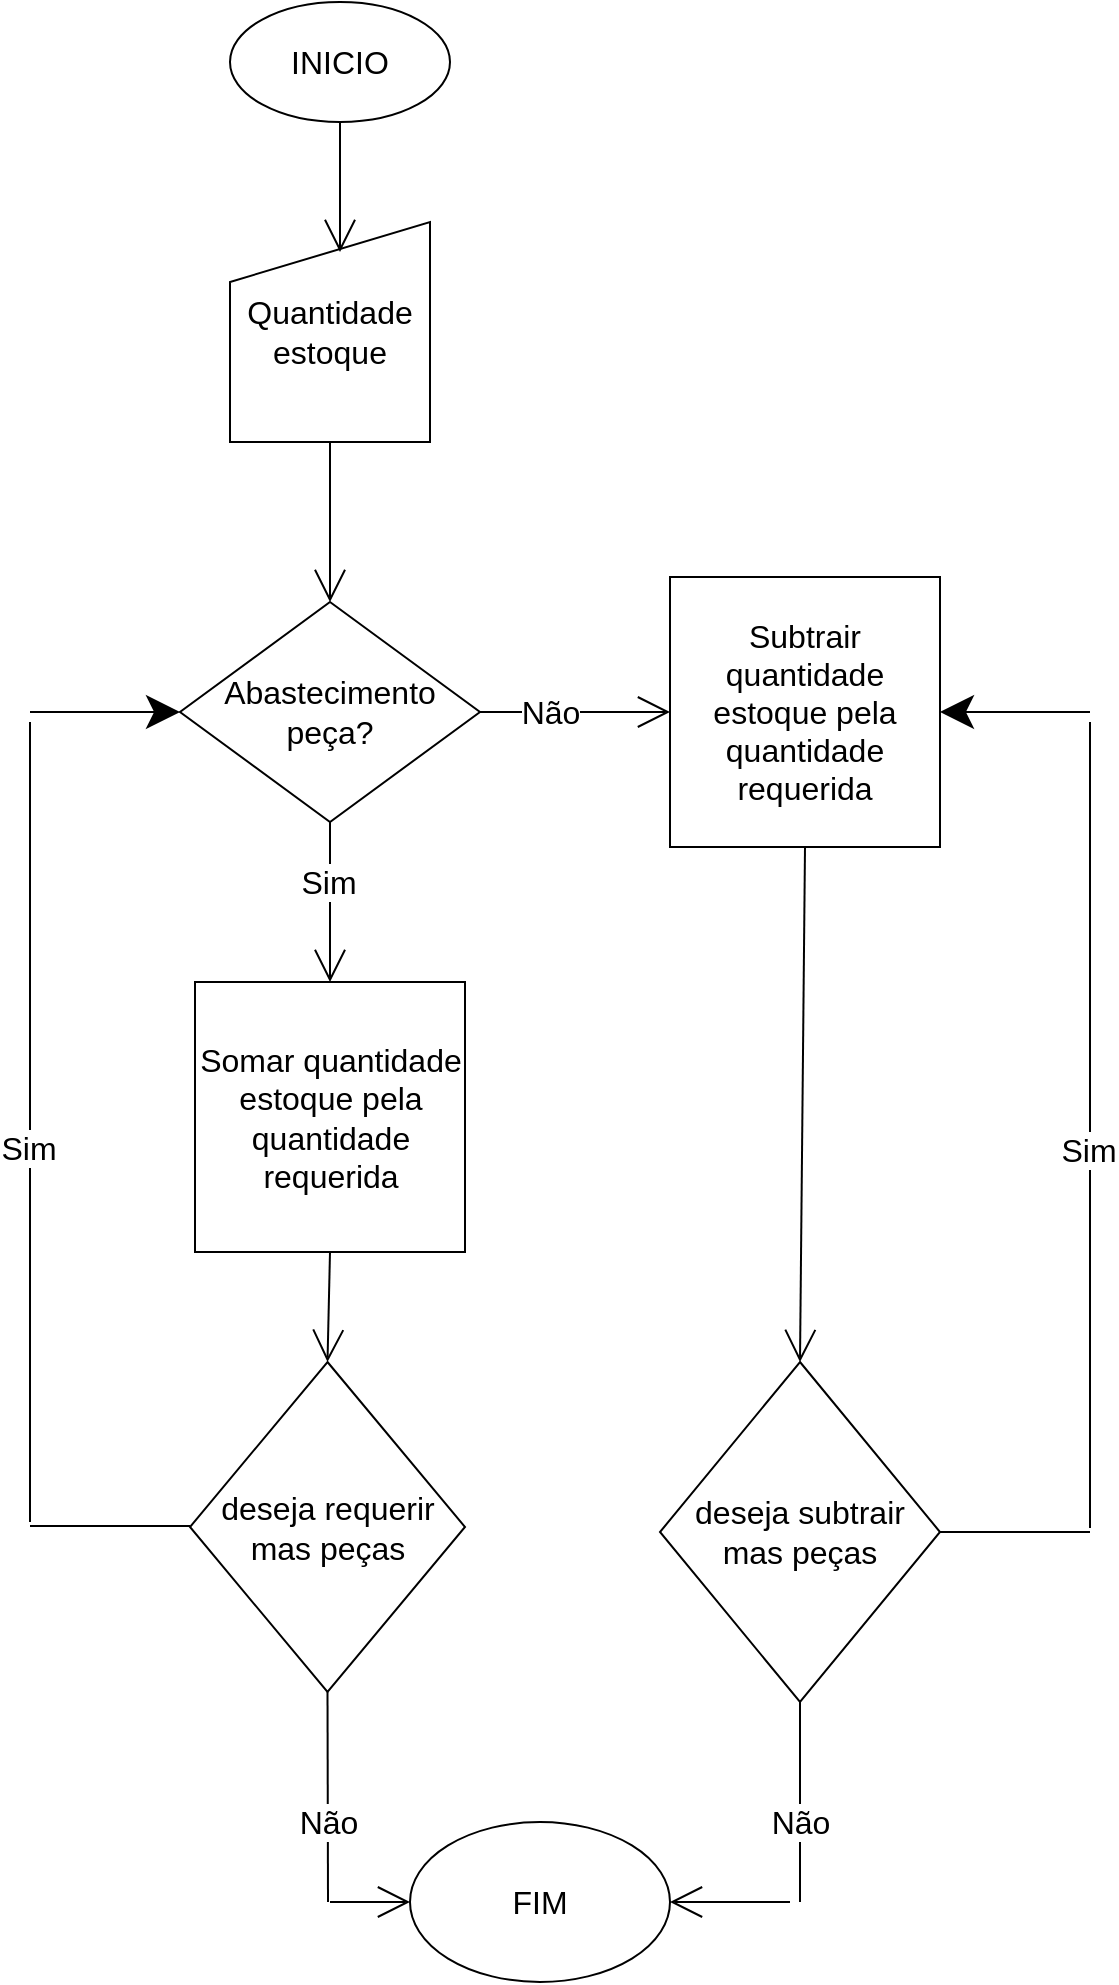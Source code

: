 <mxfile version="20.6.2" type="github">
  <diagram id="C5RBs43oDa-KdzZeNtuy" name="Page-1">
    <mxGraphModel dx="871" dy="642" grid="1" gridSize="10" guides="1" tooltips="1" connect="1" arrows="1" fold="1" page="1" pageScale="1" pageWidth="827" pageHeight="1169" math="0" shadow="0">
      <root>
        <mxCell id="WIyWlLk6GJQsqaUBKTNV-0" />
        <mxCell id="WIyWlLk6GJQsqaUBKTNV-1" parent="WIyWlLk6GJQsqaUBKTNV-0" />
        <mxCell id="hyacO7NctmVlxOkXS1On-0" value="INICIO" style="ellipse;whiteSpace=wrap;html=1;fontSize=16;" vertex="1" parent="WIyWlLk6GJQsqaUBKTNV-1">
          <mxGeometry x="170" y="10" width="110" height="60" as="geometry" />
        </mxCell>
        <mxCell id="hyacO7NctmVlxOkXS1On-1" value="FIM" style="ellipse;whiteSpace=wrap;html=1;fontSize=16;" vertex="1" parent="WIyWlLk6GJQsqaUBKTNV-1">
          <mxGeometry x="260" y="920" width="130" height="80" as="geometry" />
        </mxCell>
        <mxCell id="hyacO7NctmVlxOkXS1On-2" value="Quantidade estoque" style="shape=manualInput;whiteSpace=wrap;html=1;fontSize=16;" vertex="1" parent="WIyWlLk6GJQsqaUBKTNV-1">
          <mxGeometry x="170" y="120" width="100" height="110" as="geometry" />
        </mxCell>
        <mxCell id="hyacO7NctmVlxOkXS1On-3" value="" style="edgeStyle=none;orthogonalLoop=1;jettySize=auto;html=1;rounded=0;fontSize=12;endArrow=open;startSize=14;endSize=14;sourcePerimeterSpacing=8;targetPerimeterSpacing=8;curved=1;exitX=0.5;exitY=1;exitDx=0;exitDy=0;entryX=0.55;entryY=0.136;entryDx=0;entryDy=0;entryPerimeter=0;" edge="1" parent="WIyWlLk6GJQsqaUBKTNV-1" source="hyacO7NctmVlxOkXS1On-0" target="hyacO7NctmVlxOkXS1On-2">
          <mxGeometry width="140" relative="1" as="geometry">
            <mxPoint x="260" y="90" as="sourcePoint" />
            <mxPoint x="400" y="90" as="targetPoint" />
            <Array as="points" />
          </mxGeometry>
        </mxCell>
        <mxCell id="hyacO7NctmVlxOkXS1On-20" style="edgeStyle=none;curved=1;rounded=0;orthogonalLoop=1;jettySize=auto;html=1;exitX=0.5;exitY=1;exitDx=0;exitDy=0;entryX=0.5;entryY=0;entryDx=0;entryDy=0;fontSize=12;endArrow=open;startSize=14;endSize=14;sourcePerimeterSpacing=8;targetPerimeterSpacing=8;" edge="1" parent="WIyWlLk6GJQsqaUBKTNV-1" source="hyacO7NctmVlxOkXS1On-6" target="hyacO7NctmVlxOkXS1On-17">
          <mxGeometry relative="1" as="geometry" />
        </mxCell>
        <mxCell id="hyacO7NctmVlxOkXS1On-21" value="Sim" style="edgeLabel;html=1;align=center;verticalAlign=middle;resizable=0;points=[];fontSize=16;" vertex="1" connectable="0" parent="hyacO7NctmVlxOkXS1On-20">
          <mxGeometry x="0.675" y="-1" relative="1" as="geometry">
            <mxPoint y="-37" as="offset" />
          </mxGeometry>
        </mxCell>
        <mxCell id="hyacO7NctmVlxOkXS1On-6" value="Abastecimento peça?" style="rhombus;whiteSpace=wrap;html=1;fontSize=16;" vertex="1" parent="WIyWlLk6GJQsqaUBKTNV-1">
          <mxGeometry x="145" y="310" width="150" height="110" as="geometry" />
        </mxCell>
        <mxCell id="hyacO7NctmVlxOkXS1On-26" style="edgeStyle=none;curved=1;rounded=0;orthogonalLoop=1;jettySize=auto;html=1;exitX=0.5;exitY=1;exitDx=0;exitDy=0;entryX=0.5;entryY=0;entryDx=0;entryDy=0;fontSize=12;endArrow=open;startSize=14;endSize=14;sourcePerimeterSpacing=8;targetPerimeterSpacing=8;" edge="1" parent="WIyWlLk6GJQsqaUBKTNV-1" source="hyacO7NctmVlxOkXS1On-7" target="hyacO7NctmVlxOkXS1On-25">
          <mxGeometry relative="1" as="geometry" />
        </mxCell>
        <mxCell id="hyacO7NctmVlxOkXS1On-7" value="Subtrair quantidade estoque pela quantidade requerida" style="whiteSpace=wrap;html=1;aspect=fixed;fontSize=16;" vertex="1" parent="WIyWlLk6GJQsqaUBKTNV-1">
          <mxGeometry x="390" y="297.5" width="135" height="135" as="geometry" />
        </mxCell>
        <mxCell id="hyacO7NctmVlxOkXS1On-8" value="" style="edgeStyle=none;orthogonalLoop=1;jettySize=auto;html=1;rounded=0;fontSize=12;endArrow=open;startSize=14;endSize=14;sourcePerimeterSpacing=8;targetPerimeterSpacing=8;curved=1;exitX=1;exitY=0.5;exitDx=0;exitDy=0;entryX=0;entryY=0.5;entryDx=0;entryDy=0;" edge="1" parent="WIyWlLk6GJQsqaUBKTNV-1" source="hyacO7NctmVlxOkXS1On-6" target="hyacO7NctmVlxOkXS1On-7">
          <mxGeometry width="140" relative="1" as="geometry">
            <mxPoint x="300" y="80" as="sourcePoint" />
            <mxPoint x="440" y="80" as="targetPoint" />
            <Array as="points" />
          </mxGeometry>
        </mxCell>
        <mxCell id="hyacO7NctmVlxOkXS1On-16" value="Não" style="edgeLabel;html=1;align=center;verticalAlign=middle;resizable=0;points=[];fontSize=16;" vertex="1" connectable="0" parent="hyacO7NctmVlxOkXS1On-8">
          <mxGeometry x="0.347" y="-1" relative="1" as="geometry">
            <mxPoint x="-29" y="-1" as="offset" />
          </mxGeometry>
        </mxCell>
        <mxCell id="hyacO7NctmVlxOkXS1On-13" value="" style="edgeStyle=none;orthogonalLoop=1;jettySize=auto;html=1;rounded=0;fontSize=12;endArrow=open;startSize=14;endSize=14;sourcePerimeterSpacing=8;targetPerimeterSpacing=8;curved=1;exitX=0.5;exitY=1;exitDx=0;exitDy=0;entryX=0.5;entryY=0;entryDx=0;entryDy=0;" edge="1" parent="WIyWlLk6GJQsqaUBKTNV-1" source="hyacO7NctmVlxOkXS1On-2" target="hyacO7NctmVlxOkXS1On-6">
          <mxGeometry width="140" relative="1" as="geometry">
            <mxPoint x="230" y="220" as="sourcePoint" />
            <mxPoint x="370" y="220" as="targetPoint" />
            <Array as="points" />
          </mxGeometry>
        </mxCell>
        <mxCell id="hyacO7NctmVlxOkXS1On-23" style="edgeStyle=none;curved=1;rounded=0;orthogonalLoop=1;jettySize=auto;html=1;exitX=0.5;exitY=1;exitDx=0;exitDy=0;entryX=0.5;entryY=0;entryDx=0;entryDy=0;fontSize=12;endArrow=open;startSize=14;endSize=14;sourcePerimeterSpacing=8;targetPerimeterSpacing=8;" edge="1" parent="WIyWlLk6GJQsqaUBKTNV-1" source="hyacO7NctmVlxOkXS1On-17" target="hyacO7NctmVlxOkXS1On-22">
          <mxGeometry relative="1" as="geometry" />
        </mxCell>
        <mxCell id="hyacO7NctmVlxOkXS1On-17" value="Somar quantidade estoque pela quantidade requerida" style="whiteSpace=wrap;html=1;aspect=fixed;fontSize=16;" vertex="1" parent="WIyWlLk6GJQsqaUBKTNV-1">
          <mxGeometry x="152.5" y="500" width="135" height="135" as="geometry" />
        </mxCell>
        <mxCell id="hyacO7NctmVlxOkXS1On-36" style="edgeStyle=none;curved=1;rounded=0;orthogonalLoop=1;jettySize=auto;html=1;entryX=0;entryY=0.5;entryDx=0;entryDy=0;fontSize=12;endArrow=open;startSize=14;endSize=14;sourcePerimeterSpacing=8;targetPerimeterSpacing=8;" edge="1" parent="WIyWlLk6GJQsqaUBKTNV-1" target="hyacO7NctmVlxOkXS1On-1">
          <mxGeometry relative="1" as="geometry">
            <mxPoint x="220" y="960" as="sourcePoint" />
          </mxGeometry>
        </mxCell>
        <mxCell id="hyacO7NctmVlxOkXS1On-22" value="deseja requerir mas peças" style="rhombus;whiteSpace=wrap;html=1;fontSize=16;" vertex="1" parent="WIyWlLk6GJQsqaUBKTNV-1">
          <mxGeometry x="150" y="690" width="137.5" height="165" as="geometry" />
        </mxCell>
        <mxCell id="hyacO7NctmVlxOkXS1On-34" style="edgeStyle=none;curved=1;rounded=0;orthogonalLoop=1;jettySize=auto;html=1;entryX=1;entryY=0.5;entryDx=0;entryDy=0;fontSize=12;endArrow=open;startSize=14;endSize=14;sourcePerimeterSpacing=8;targetPerimeterSpacing=8;" edge="1" parent="WIyWlLk6GJQsqaUBKTNV-1" target="hyacO7NctmVlxOkXS1On-1">
          <mxGeometry relative="1" as="geometry">
            <mxPoint x="450" y="960" as="sourcePoint" />
          </mxGeometry>
        </mxCell>
        <mxCell id="hyacO7NctmVlxOkXS1On-25" value="deseja subtrair mas peças" style="rhombus;whiteSpace=wrap;html=1;fontSize=16;" vertex="1" parent="WIyWlLk6GJQsqaUBKTNV-1">
          <mxGeometry x="385" y="690" width="140" height="170" as="geometry" />
        </mxCell>
        <mxCell id="hyacO7NctmVlxOkXS1On-38" value="" style="endArrow=none;html=1;rounded=0;fontSize=12;startSize=14;endSize=14;sourcePerimeterSpacing=8;targetPerimeterSpacing=8;curved=1;entryX=1;entryY=0.5;entryDx=0;entryDy=0;" edge="1" parent="WIyWlLk6GJQsqaUBKTNV-1" target="hyacO7NctmVlxOkXS1On-25">
          <mxGeometry width="50" height="50" relative="1" as="geometry">
            <mxPoint x="600" y="775" as="sourcePoint" />
            <mxPoint x="470" y="510" as="targetPoint" />
          </mxGeometry>
        </mxCell>
        <mxCell id="hyacO7NctmVlxOkXS1On-39" value="" style="endArrow=none;html=1;rounded=0;fontSize=12;startSize=14;endSize=14;sourcePerimeterSpacing=8;targetPerimeterSpacing=8;curved=1;" edge="1" parent="WIyWlLk6GJQsqaUBKTNV-1">
          <mxGeometry width="50" height="50" relative="1" as="geometry">
            <mxPoint x="600" y="773" as="sourcePoint" />
            <mxPoint x="600" y="370" as="targetPoint" />
          </mxGeometry>
        </mxCell>
        <mxCell id="hyacO7NctmVlxOkXS1On-41" value="Sim" style="edgeLabel;html=1;align=center;verticalAlign=middle;resizable=0;points=[];fontSize=16;" vertex="1" connectable="0" parent="hyacO7NctmVlxOkXS1On-39">
          <mxGeometry x="-0.062" y="1" relative="1" as="geometry">
            <mxPoint as="offset" />
          </mxGeometry>
        </mxCell>
        <mxCell id="hyacO7NctmVlxOkXS1On-40" value="" style="endArrow=classic;html=1;rounded=0;fontSize=12;startSize=14;endSize=14;sourcePerimeterSpacing=8;targetPerimeterSpacing=8;curved=1;entryX=1;entryY=0.5;entryDx=0;entryDy=0;" edge="1" parent="WIyWlLk6GJQsqaUBKTNV-1" target="hyacO7NctmVlxOkXS1On-7">
          <mxGeometry width="50" height="50" relative="1" as="geometry">
            <mxPoint x="600" y="365" as="sourcePoint" />
            <mxPoint x="470" y="410" as="targetPoint" />
          </mxGeometry>
        </mxCell>
        <mxCell id="hyacO7NctmVlxOkXS1On-42" value="" style="endArrow=none;html=1;rounded=0;fontSize=12;startSize=14;endSize=14;sourcePerimeterSpacing=8;targetPerimeterSpacing=8;curved=1;" edge="1" parent="WIyWlLk6GJQsqaUBKTNV-1">
          <mxGeometry width="50" height="50" relative="1" as="geometry">
            <mxPoint x="70" y="770" as="sourcePoint" />
            <mxPoint x="70" y="370" as="targetPoint" />
          </mxGeometry>
        </mxCell>
        <mxCell id="hyacO7NctmVlxOkXS1On-43" value="Sim" style="edgeLabel;html=1;align=center;verticalAlign=middle;resizable=0;points=[];fontSize=16;" vertex="1" connectable="0" parent="hyacO7NctmVlxOkXS1On-42">
          <mxGeometry x="-0.062" y="1" relative="1" as="geometry">
            <mxPoint as="offset" />
          </mxGeometry>
        </mxCell>
        <mxCell id="hyacO7NctmVlxOkXS1On-44" value="" style="endArrow=none;html=1;rounded=0;fontSize=12;startSize=14;endSize=14;sourcePerimeterSpacing=8;targetPerimeterSpacing=8;curved=1;" edge="1" parent="WIyWlLk6GJQsqaUBKTNV-1">
          <mxGeometry width="50" height="50" relative="1" as="geometry">
            <mxPoint x="150" y="772" as="sourcePoint" />
            <mxPoint x="70" y="772" as="targetPoint" />
          </mxGeometry>
        </mxCell>
        <mxCell id="hyacO7NctmVlxOkXS1On-45" value="" style="endArrow=classic;html=1;rounded=0;fontSize=12;startSize=14;endSize=14;sourcePerimeterSpacing=8;targetPerimeterSpacing=8;curved=1;entryX=0;entryY=0.5;entryDx=0;entryDy=0;" edge="1" parent="WIyWlLk6GJQsqaUBKTNV-1" target="hyacO7NctmVlxOkXS1On-6">
          <mxGeometry width="50" height="50" relative="1" as="geometry">
            <mxPoint x="70" y="365" as="sourcePoint" />
            <mxPoint x="160" y="430" as="targetPoint" />
          </mxGeometry>
        </mxCell>
        <mxCell id="hyacO7NctmVlxOkXS1On-46" value="" style="endArrow=none;html=1;rounded=0;fontSize=12;startSize=14;endSize=14;sourcePerimeterSpacing=8;targetPerimeterSpacing=8;curved=1;entryX=0.5;entryY=1;entryDx=0;entryDy=0;" edge="1" parent="WIyWlLk6GJQsqaUBKTNV-1" target="hyacO7NctmVlxOkXS1On-25">
          <mxGeometry width="50" height="50" relative="1" as="geometry">
            <mxPoint x="455" y="960" as="sourcePoint" />
            <mxPoint x="470" y="810" as="targetPoint" />
          </mxGeometry>
        </mxCell>
        <mxCell id="hyacO7NctmVlxOkXS1On-50" value="Não" style="edgeLabel;html=1;align=center;verticalAlign=middle;resizable=0;points=[];fontSize=16;" vertex="1" connectable="0" parent="hyacO7NctmVlxOkXS1On-46">
          <mxGeometry x="-0.54" y="-1" relative="1" as="geometry">
            <mxPoint x="-1" y="-17" as="offset" />
          </mxGeometry>
        </mxCell>
        <mxCell id="hyacO7NctmVlxOkXS1On-47" value="" style="endArrow=none;html=1;rounded=0;fontSize=12;startSize=14;endSize=14;sourcePerimeterSpacing=8;targetPerimeterSpacing=8;curved=1;exitX=0.5;exitY=1;exitDx=0;exitDy=0;" edge="1" parent="WIyWlLk6GJQsqaUBKTNV-1" source="hyacO7NctmVlxOkXS1On-22">
          <mxGeometry width="50" height="50" relative="1" as="geometry">
            <mxPoint x="420" y="860" as="sourcePoint" />
            <mxPoint x="219" y="960" as="targetPoint" />
          </mxGeometry>
        </mxCell>
        <mxCell id="hyacO7NctmVlxOkXS1On-51" value="Não" style="edgeLabel;html=1;align=center;verticalAlign=middle;resizable=0;points=[];fontSize=16;" vertex="1" connectable="0" parent="hyacO7NctmVlxOkXS1On-47">
          <mxGeometry x="0.543" y="2" relative="1" as="geometry">
            <mxPoint x="-2" y="-16" as="offset" />
          </mxGeometry>
        </mxCell>
      </root>
    </mxGraphModel>
  </diagram>
</mxfile>
